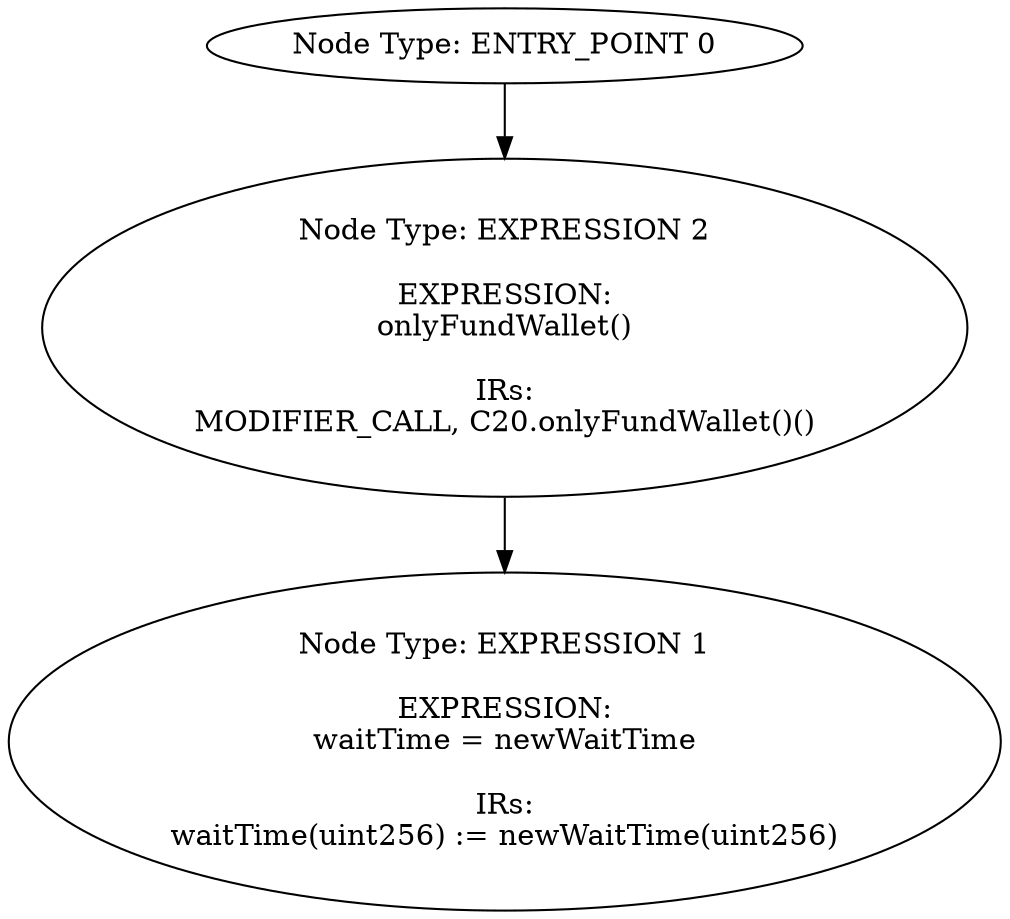 digraph{
0[label="Node Type: ENTRY_POINT 0
"];
0->2;
1[label="Node Type: EXPRESSION 1

EXPRESSION:
waitTime = newWaitTime

IRs:
waitTime(uint256) := newWaitTime(uint256)"];
2[label="Node Type: EXPRESSION 2

EXPRESSION:
onlyFundWallet()

IRs:
MODIFIER_CALL, C20.onlyFundWallet()()"];
2->1;
}
